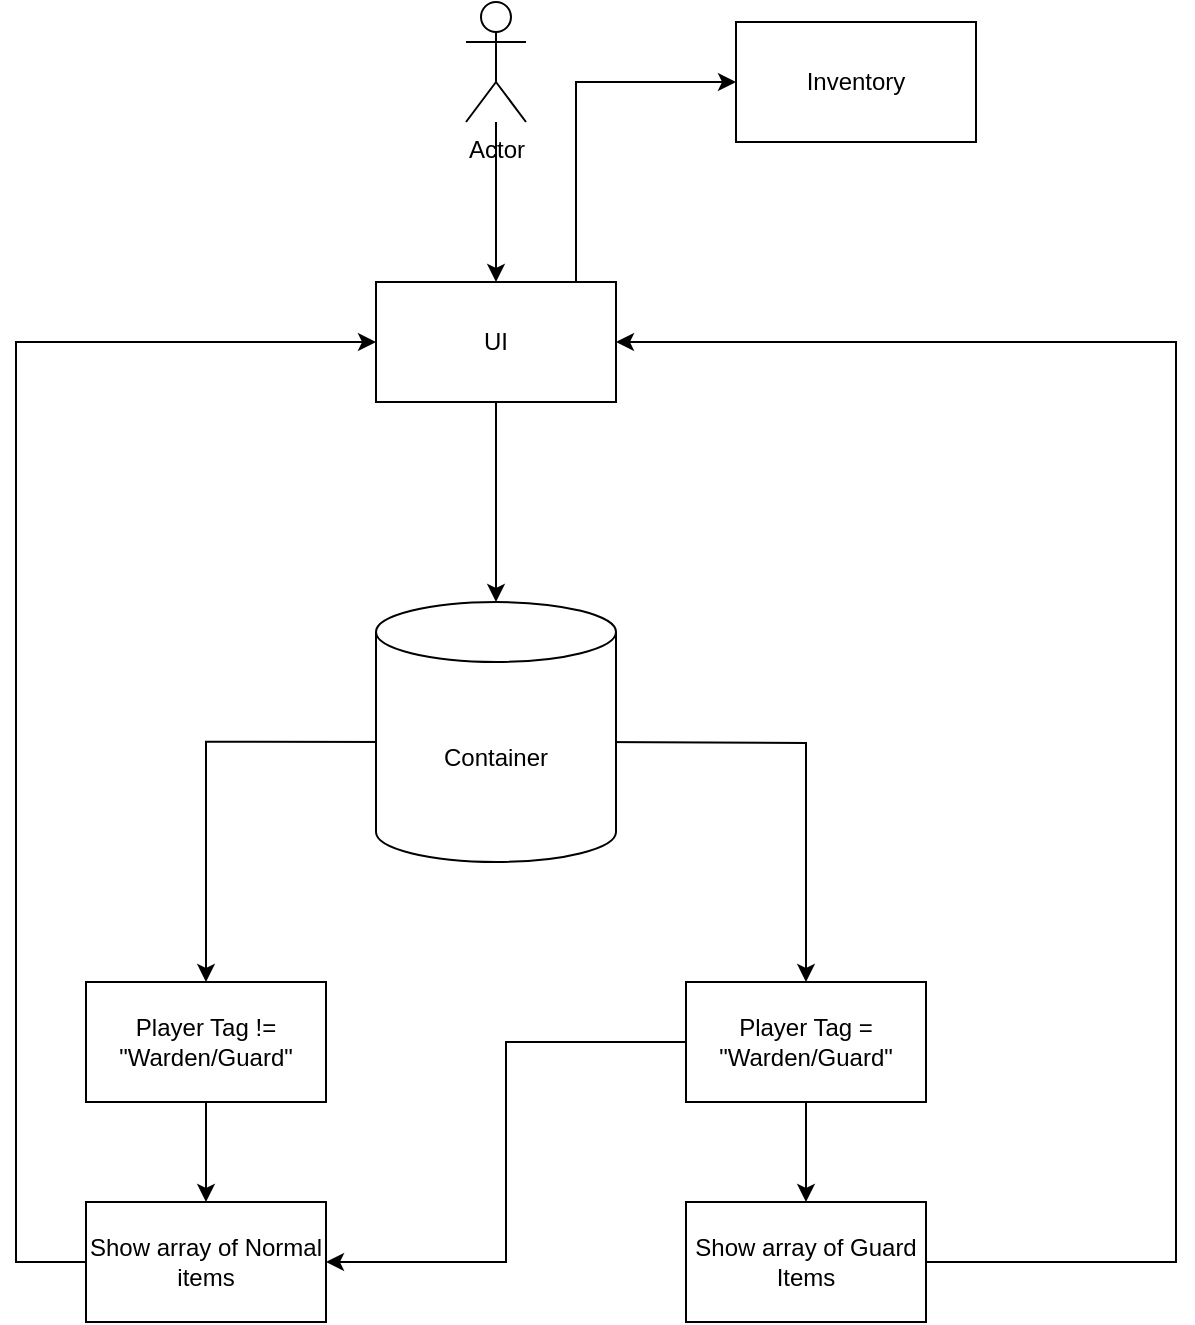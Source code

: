 <mxfile version="14.0.1" type="device"><diagram id="iAXhcZko6uwBiTs6WXj_" name="Page-1"><mxGraphModel dx="2062" dy="1155" grid="1" gridSize="10" guides="1" tooltips="1" connect="1" arrows="1" fold="1" page="1" pageScale="1" pageWidth="850" pageHeight="1100" math="0" shadow="0"><root><mxCell id="0"/><mxCell id="1" parent="0"/><mxCell id="IPacbg-Ye7FumgLnlegc-4" style="edgeStyle=orthogonalEdgeStyle;rounded=0;orthogonalLoop=1;jettySize=auto;html=1;exitX=0.083;exitY=0.538;exitDx=0;exitDy=0;exitPerimeter=0;" edge="1" parent="1" source="IPacbg-Ye7FumgLnlegc-6" target="IPacbg-Ye7FumgLnlegc-3"><mxGeometry relative="1" as="geometry"><mxPoint x="350" y="380" as="sourcePoint"/></mxGeometry></mxCell><mxCell id="IPacbg-Ye7FumgLnlegc-5" style="edgeStyle=orthogonalEdgeStyle;rounded=0;orthogonalLoop=1;jettySize=auto;html=1;" edge="1" parent="1" target="IPacbg-Ye7FumgLnlegc-2"><mxGeometry relative="1" as="geometry"><mxPoint x="470" y="380" as="sourcePoint"/></mxGeometry></mxCell><mxCell id="IPacbg-Ye7FumgLnlegc-18" style="edgeStyle=orthogonalEdgeStyle;rounded=0;orthogonalLoop=1;jettySize=auto;html=1;" edge="1" parent="1" source="IPacbg-Ye7FumgLnlegc-2" target="IPacbg-Ye7FumgLnlegc-17"><mxGeometry relative="1" as="geometry"/></mxCell><mxCell id="IPacbg-Ye7FumgLnlegc-20" style="edgeStyle=orthogonalEdgeStyle;rounded=0;orthogonalLoop=1;jettySize=auto;html=1;entryX=1;entryY=0.5;entryDx=0;entryDy=0;" edge="1" parent="1" source="IPacbg-Ye7FumgLnlegc-2" target="IPacbg-Ye7FumgLnlegc-7"><mxGeometry relative="1" as="geometry"/></mxCell><mxCell id="IPacbg-Ye7FumgLnlegc-2" value="Player Tag = &quot;Warden/Guard&quot;" style="rounded=0;whiteSpace=wrap;html=1;" vertex="1" parent="1"><mxGeometry x="515" y="500" width="120" height="60" as="geometry"/></mxCell><mxCell id="IPacbg-Ye7FumgLnlegc-16" style="edgeStyle=orthogonalEdgeStyle;rounded=0;orthogonalLoop=1;jettySize=auto;html=1;entryX=0.5;entryY=0;entryDx=0;entryDy=0;" edge="1" parent="1" source="IPacbg-Ye7FumgLnlegc-3" target="IPacbg-Ye7FumgLnlegc-7"><mxGeometry relative="1" as="geometry"/></mxCell><mxCell id="IPacbg-Ye7FumgLnlegc-3" value="Player Tag != &quot;Warden/Guard&quot;" style="rounded=0;whiteSpace=wrap;html=1;" vertex="1" parent="1"><mxGeometry x="215" y="500" width="120" height="60" as="geometry"/></mxCell><mxCell id="IPacbg-Ye7FumgLnlegc-6" value="Container" style="shape=cylinder3;whiteSpace=wrap;html=1;boundedLbl=1;backgroundOutline=1;size=15;" vertex="1" parent="1"><mxGeometry x="360" y="310" width="120" height="130" as="geometry"/></mxCell><mxCell id="IPacbg-Ye7FumgLnlegc-15" style="edgeStyle=orthogonalEdgeStyle;rounded=0;orthogonalLoop=1;jettySize=auto;html=1;entryX=0;entryY=0.5;entryDx=0;entryDy=0;" edge="1" parent="1" source="IPacbg-Ye7FumgLnlegc-7" target="IPacbg-Ye7FumgLnlegc-10"><mxGeometry relative="1" as="geometry"><mxPoint x="400" y="40" as="targetPoint"/><Array as="points"><mxPoint x="180" y="640"/><mxPoint x="180" y="180"/></Array></mxGeometry></mxCell><mxCell id="IPacbg-Ye7FumgLnlegc-7" value="Show array of Normal items" style="rounded=0;whiteSpace=wrap;html=1;" vertex="1" parent="1"><mxGeometry x="215" y="610" width="120" height="60" as="geometry"/></mxCell><mxCell id="IPacbg-Ye7FumgLnlegc-14" style="edgeStyle=orthogonalEdgeStyle;rounded=0;orthogonalLoop=1;jettySize=auto;html=1;" edge="1" parent="1" source="IPacbg-Ye7FumgLnlegc-9" target="IPacbg-Ye7FumgLnlegc-10"><mxGeometry relative="1" as="geometry"/></mxCell><mxCell id="IPacbg-Ye7FumgLnlegc-9" value="Actor" style="shape=umlActor;verticalLabelPosition=bottom;verticalAlign=top;html=1;outlineConnect=0;" vertex="1" parent="1"><mxGeometry x="405" y="10" width="30" height="60" as="geometry"/></mxCell><mxCell id="IPacbg-Ye7FumgLnlegc-11" style="edgeStyle=orthogonalEdgeStyle;rounded=0;orthogonalLoop=1;jettySize=auto;html=1;entryX=0.5;entryY=0;entryDx=0;entryDy=0;entryPerimeter=0;" edge="1" parent="1" source="IPacbg-Ye7FumgLnlegc-10" target="IPacbg-Ye7FumgLnlegc-6"><mxGeometry relative="1" as="geometry"/></mxCell><mxCell id="IPacbg-Ye7FumgLnlegc-22" style="edgeStyle=orthogonalEdgeStyle;rounded=0;orthogonalLoop=1;jettySize=auto;html=1;entryX=0;entryY=0.5;entryDx=0;entryDy=0;" edge="1" parent="1" source="IPacbg-Ye7FumgLnlegc-10" target="IPacbg-Ye7FumgLnlegc-21"><mxGeometry relative="1" as="geometry"><Array as="points"><mxPoint x="460" y="50"/></Array></mxGeometry></mxCell><mxCell id="IPacbg-Ye7FumgLnlegc-10" value="UI" style="rounded=0;whiteSpace=wrap;html=1;" vertex="1" parent="1"><mxGeometry x="360" y="150" width="120" height="60" as="geometry"/></mxCell><mxCell id="IPacbg-Ye7FumgLnlegc-19" style="edgeStyle=orthogonalEdgeStyle;rounded=0;orthogonalLoop=1;jettySize=auto;html=1;entryX=1;entryY=0.5;entryDx=0;entryDy=0;" edge="1" parent="1" source="IPacbg-Ye7FumgLnlegc-17" target="IPacbg-Ye7FumgLnlegc-10"><mxGeometry relative="1" as="geometry"><Array as="points"><mxPoint x="760" y="640"/><mxPoint x="760" y="180"/></Array></mxGeometry></mxCell><mxCell id="IPacbg-Ye7FumgLnlegc-17" value="Show array of Guard Items" style="rounded=0;whiteSpace=wrap;html=1;" vertex="1" parent="1"><mxGeometry x="515" y="610" width="120" height="60" as="geometry"/></mxCell><mxCell id="IPacbg-Ye7FumgLnlegc-21" value="Inventory" style="rounded=0;whiteSpace=wrap;html=1;" vertex="1" parent="1"><mxGeometry x="540" y="20" width="120" height="60" as="geometry"/></mxCell></root></mxGraphModel></diagram></mxfile>
